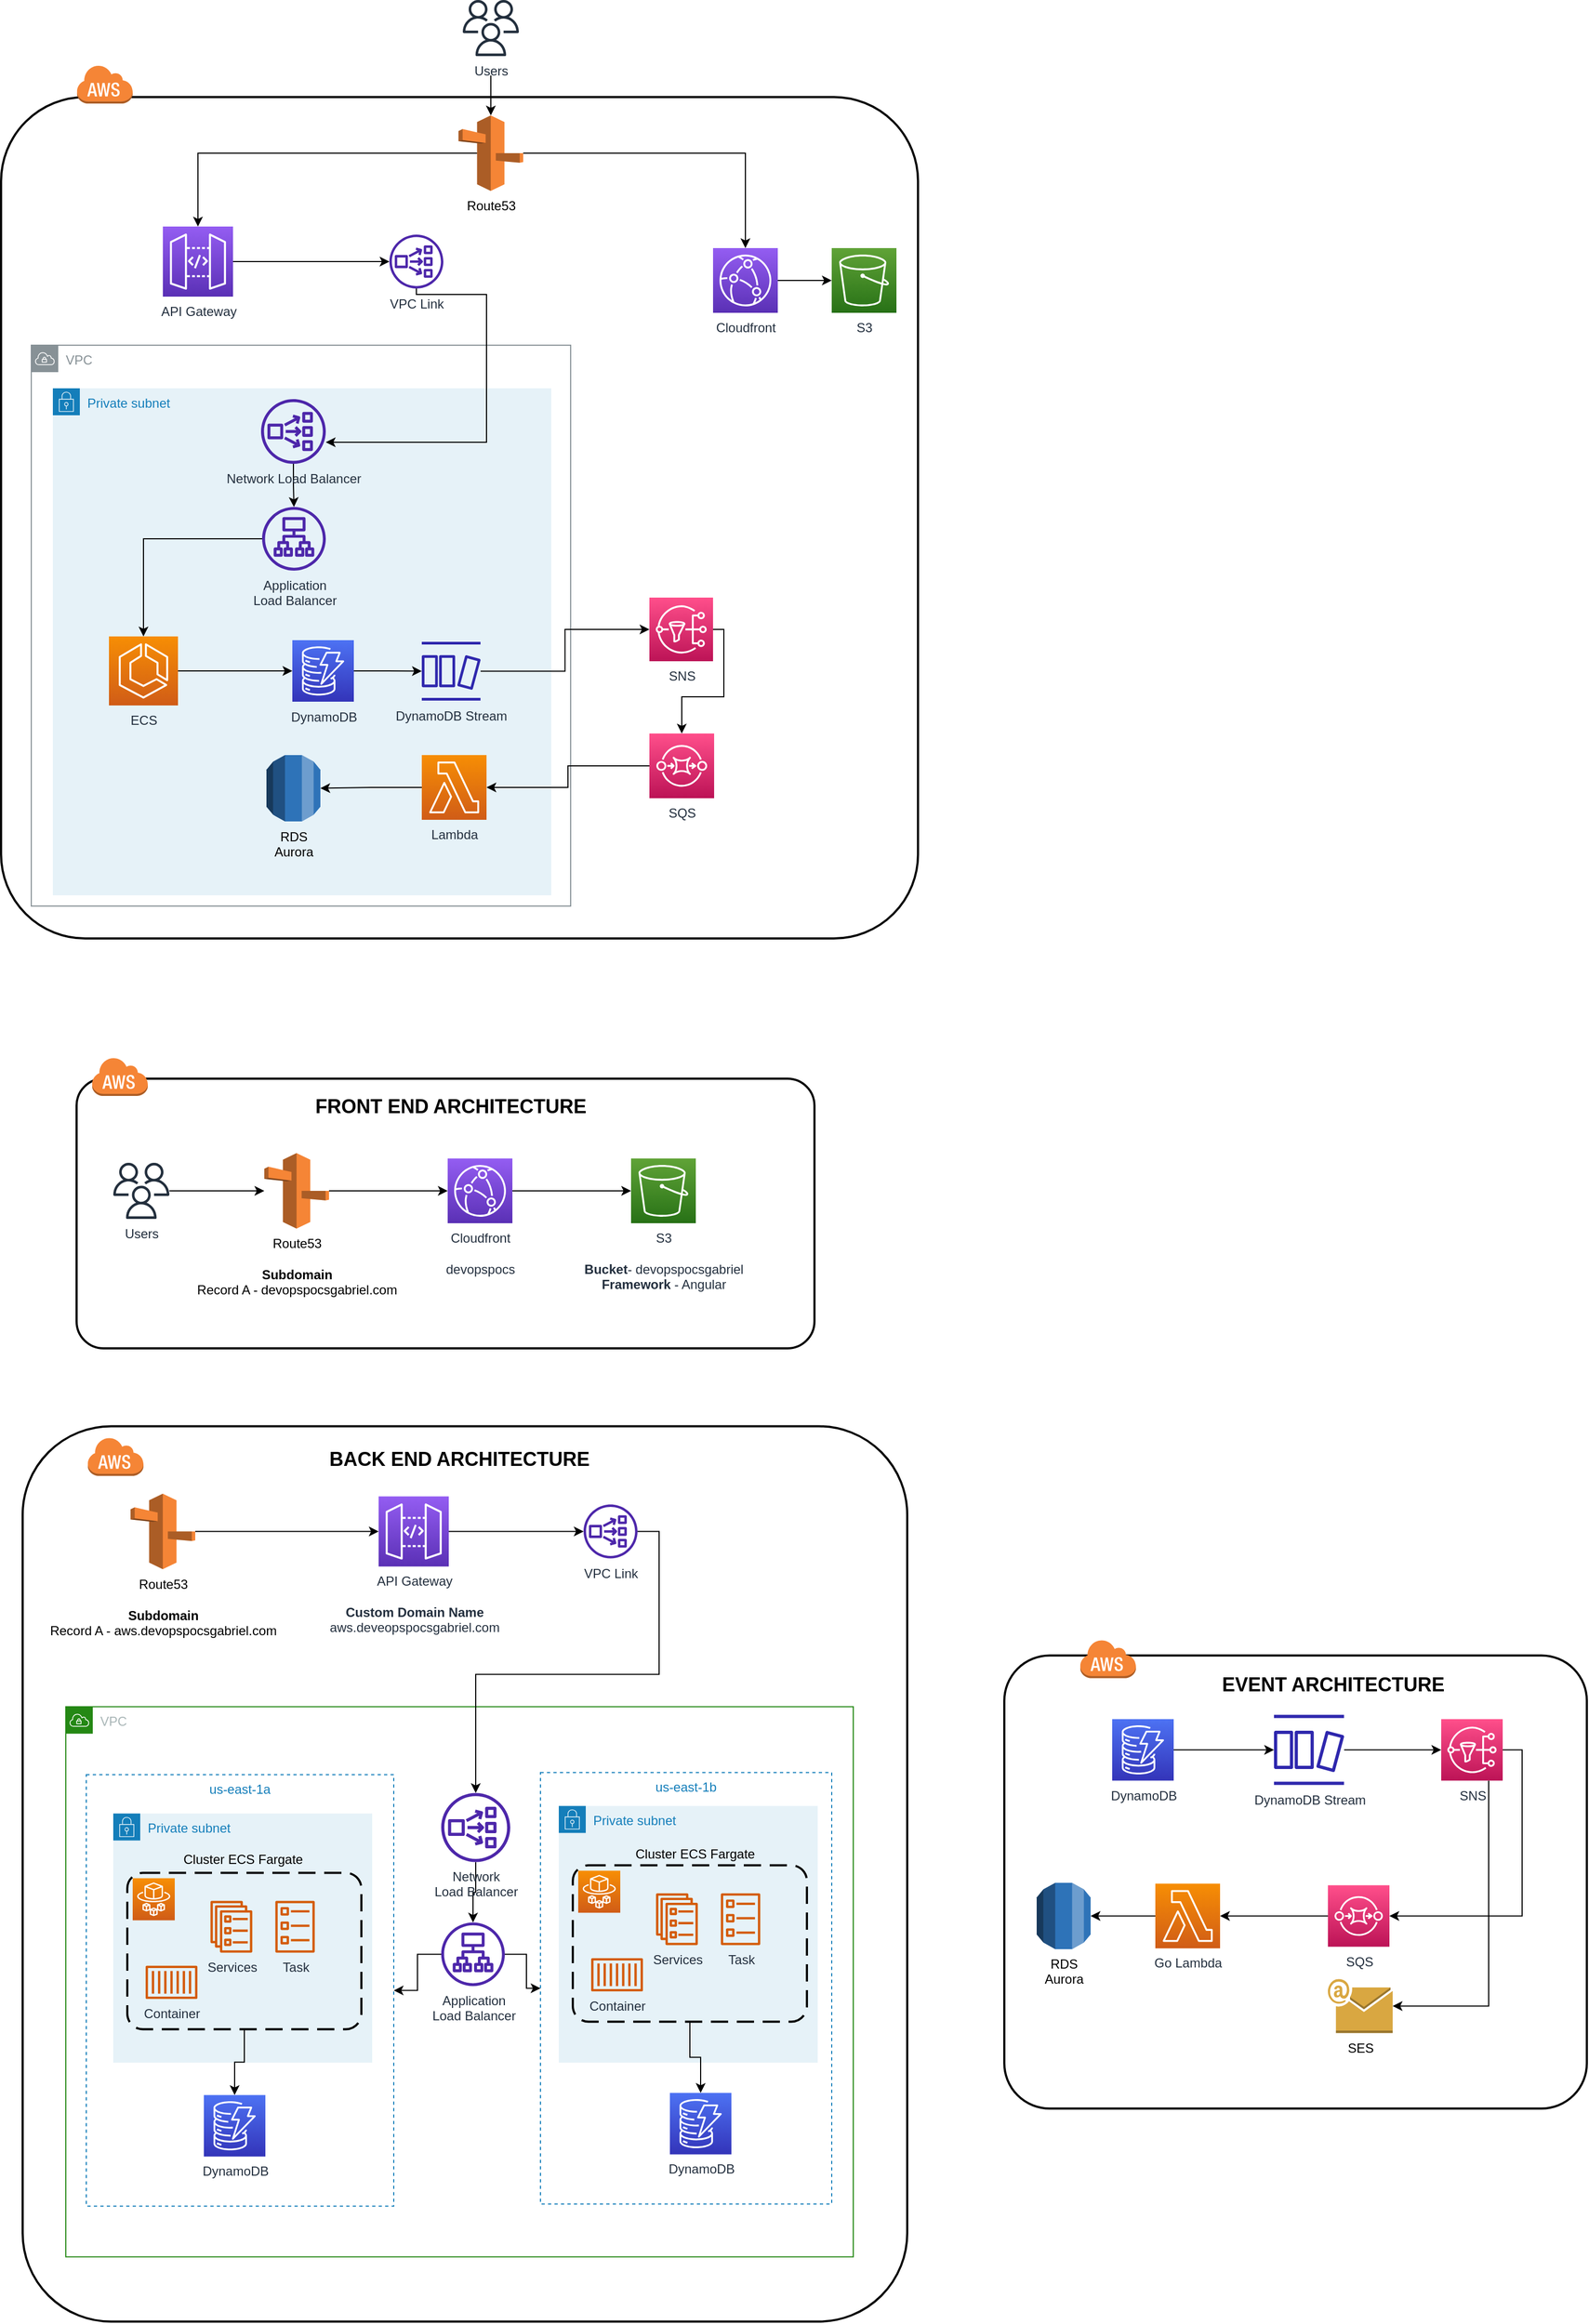 <mxfile version="21.6.8" type="device">
  <diagram name="Page-1" id="bIdQe-m2kFQkSlxMBiym">
    <mxGraphModel dx="2899" dy="1206" grid="1" gridSize="10" guides="1" tooltips="1" connect="1" arrows="1" fold="1" page="1" pageScale="1" pageWidth="850" pageHeight="1100" math="0" shadow="0">
      <root>
        <mxCell id="0" />
        <mxCell id="1" parent="0" />
        <mxCell id="cJTnM7eICkPb2Z1HvQna-69" value="" style="rounded=1;arcSize=10;dashed=0;strokeWidth=2;" parent="1" vertex="1">
          <mxGeometry x="170" y="1564.75" width="540" height="420" as="geometry" />
        </mxCell>
        <mxCell id="cJTnM7eICkPb2Z1HvQna-52" value="" style="rounded=1;arcSize=10;dashed=0;strokeWidth=2;" parent="1" vertex="1">
          <mxGeometry x="-740" y="1352.25" width="820" height="830" as="geometry" />
        </mxCell>
        <mxCell id="cJTnM7eICkPb2Z1HvQna-22" value="VPC" style="points=[[0,0],[0.25,0],[0.5,0],[0.75,0],[1,0],[1,0.25],[1,0.5],[1,0.75],[1,1],[0.75,1],[0.5,1],[0.25,1],[0,1],[0,0.75],[0,0.5],[0,0.25]];outlineConnect=0;gradientColor=none;html=1;whiteSpace=wrap;fontSize=12;fontStyle=0;container=1;pointerEvents=0;collapsible=0;recursiveResize=0;shape=mxgraph.aws4.group;grIcon=mxgraph.aws4.group_vpc;strokeColor=#248814;fillColor=none;verticalAlign=top;align=left;spacingLeft=30;fontColor=#AAB7B8;dashed=0;" parent="1" vertex="1">
          <mxGeometry x="-700" y="1612.25" width="730" height="510" as="geometry" />
        </mxCell>
        <mxCell id="cJTnM7eICkPb2Z1HvQna-28" value="us-east-1b" style="fillColor=none;strokeColor=#147EBA;dashed=1;verticalAlign=top;fontStyle=0;fontColor=#147EBA;whiteSpace=wrap;html=1;" parent="cJTnM7eICkPb2Z1HvQna-22" vertex="1">
          <mxGeometry x="440" y="61" width="270" height="400" as="geometry" />
        </mxCell>
        <mxCell id="cJTnM7eICkPb2Z1HvQna-27" value="us-east-1a" style="fillColor=none;strokeColor=#147EBA;dashed=1;verticalAlign=top;fontStyle=0;fontColor=#147EBA;whiteSpace=wrap;html=1;" parent="cJTnM7eICkPb2Z1HvQna-22" vertex="1">
          <mxGeometry x="19" y="63" width="285" height="400" as="geometry" />
        </mxCell>
        <mxCell id="mU7p_I5N7rHKl6342Qa2-10" style="edgeStyle=orthogonalEdgeStyle;rounded=0;orthogonalLoop=1;jettySize=auto;html=1;" edge="1" parent="cJTnM7eICkPb2Z1HvQna-22" source="cJTnM7eICkPb2Z1HvQna-20" target="cJTnM7eICkPb2Z1HvQna-28">
          <mxGeometry relative="1" as="geometry" />
        </mxCell>
        <mxCell id="mU7p_I5N7rHKl6342Qa2-11" style="edgeStyle=orthogonalEdgeStyle;rounded=0;orthogonalLoop=1;jettySize=auto;html=1;" edge="1" parent="cJTnM7eICkPb2Z1HvQna-22" source="cJTnM7eICkPb2Z1HvQna-20" target="cJTnM7eICkPb2Z1HvQna-27">
          <mxGeometry relative="1" as="geometry" />
        </mxCell>
        <mxCell id="cJTnM7eICkPb2Z1HvQna-20" value="Application &lt;br&gt;Load Balancer" style="sketch=0;outlineConnect=0;fontColor=#232F3E;gradientColor=none;fillColor=#4D27AA;strokeColor=none;dashed=0;verticalLabelPosition=bottom;verticalAlign=top;align=center;html=1;fontSize=12;fontStyle=0;aspect=fixed;pointerEvents=1;shape=mxgraph.aws4.application_load_balancer;" parent="cJTnM7eICkPb2Z1HvQna-22" vertex="1">
          <mxGeometry x="348" y="200" width="59" height="59" as="geometry" />
        </mxCell>
        <mxCell id="cJTnM7eICkPb2Z1HvQna-19" value="Private subnet" style="points=[[0,0],[0.25,0],[0.5,0],[0.75,0],[1,0],[1,0.25],[1,0.5],[1,0.75],[1,1],[0.75,1],[0.5,1],[0.25,1],[0,1],[0,0.75],[0,0.5],[0,0.25]];outlineConnect=0;gradientColor=none;html=1;whiteSpace=wrap;fontSize=12;fontStyle=0;container=1;pointerEvents=0;collapsible=0;recursiveResize=0;shape=mxgraph.aws4.group;grIcon=mxgraph.aws4.group_security_group;grStroke=0;strokeColor=#147EBA;fillColor=#E6F2F8;verticalAlign=top;align=left;spacingLeft=30;fontColor=#147EBA;dashed=0;" parent="cJTnM7eICkPb2Z1HvQna-22" vertex="1">
          <mxGeometry x="44" y="99" width="240" height="231" as="geometry" />
        </mxCell>
        <mxCell id="cJTnM7eICkPb2Z1HvQna-29" value="" style="rounded=1;arcSize=10;dashed=1;strokeColor=#000000;fillColor=none;gradientColor=none;dashPattern=8 4;strokeWidth=2;" parent="cJTnM7eICkPb2Z1HvQna-19" vertex="1">
          <mxGeometry x="13" y="55" width="217" height="145" as="geometry" />
        </mxCell>
        <mxCell id="cJTnM7eICkPb2Z1HvQna-30" value="" style="sketch=0;points=[[0,0,0],[0.25,0,0],[0.5,0,0],[0.75,0,0],[1,0,0],[0,1,0],[0.25,1,0],[0.5,1,0],[0.75,1,0],[1,1,0],[0,0.25,0],[0,0.5,0],[0,0.75,0],[1,0.25,0],[1,0.5,0],[1,0.75,0]];outlineConnect=0;fontColor=#232F3E;gradientColor=#F78E04;gradientDirection=north;fillColor=#D05C17;strokeColor=#ffffff;dashed=0;verticalLabelPosition=bottom;verticalAlign=top;align=center;html=1;fontSize=12;fontStyle=0;aspect=fixed;shape=mxgraph.aws4.resourceIcon;resIcon=mxgraph.aws4.fargate;" parent="cJTnM7eICkPb2Z1HvQna-19" vertex="1">
          <mxGeometry x="18" y="60" width="39" height="39" as="geometry" />
        </mxCell>
        <mxCell id="cJTnM7eICkPb2Z1HvQna-31" value="Task" style="sketch=0;outlineConnect=0;fontColor=#232F3E;gradientColor=none;fillColor=#D45B07;strokeColor=none;dashed=0;verticalLabelPosition=bottom;verticalAlign=top;align=center;html=1;fontSize=12;fontStyle=0;aspect=fixed;pointerEvents=1;shape=mxgraph.aws4.ecs_task;" parent="cJTnM7eICkPb2Z1HvQna-19" vertex="1">
          <mxGeometry x="150" y="81" width="37" height="48" as="geometry" />
        </mxCell>
        <mxCell id="cJTnM7eICkPb2Z1HvQna-32" value="Services" style="sketch=0;outlineConnect=0;fontColor=#232F3E;gradientColor=none;fillColor=#D45B07;strokeColor=none;dashed=0;verticalLabelPosition=bottom;verticalAlign=top;align=center;html=1;fontSize=12;fontStyle=0;aspect=fixed;pointerEvents=1;shape=mxgraph.aws4.ecs_service;" parent="cJTnM7eICkPb2Z1HvQna-19" vertex="1">
          <mxGeometry x="90" y="81" width="39" height="48" as="geometry" />
        </mxCell>
        <mxCell id="cJTnM7eICkPb2Z1HvQna-33" value="Container" style="sketch=0;outlineConnect=0;fontColor=#232F3E;gradientColor=none;fillColor=#D45B07;strokeColor=none;dashed=0;verticalLabelPosition=bottom;verticalAlign=top;align=center;html=1;fontSize=12;fontStyle=0;aspect=fixed;pointerEvents=1;shape=mxgraph.aws4.container_1;" parent="cJTnM7eICkPb2Z1HvQna-19" vertex="1">
          <mxGeometry x="30" y="141" width="48" height="31" as="geometry" />
        </mxCell>
        <mxCell id="cJTnM7eICkPb2Z1HvQna-34" value="Private subnet" style="points=[[0,0],[0.25,0],[0.5,0],[0.75,0],[1,0],[1,0.25],[1,0.5],[1,0.75],[1,1],[0.75,1],[0.5,1],[0.25,1],[0,1],[0,0.75],[0,0.5],[0,0.25]];outlineConnect=0;gradientColor=none;html=1;whiteSpace=wrap;fontSize=12;fontStyle=0;container=1;pointerEvents=0;collapsible=0;recursiveResize=0;shape=mxgraph.aws4.group;grIcon=mxgraph.aws4.group_security_group;grStroke=0;strokeColor=#147EBA;fillColor=#E6F2F8;verticalAlign=top;align=left;spacingLeft=30;fontColor=#147EBA;dashed=0;" parent="cJTnM7eICkPb2Z1HvQna-22" vertex="1">
          <mxGeometry x="457" y="92" width="240" height="238" as="geometry" />
        </mxCell>
        <mxCell id="cJTnM7eICkPb2Z1HvQna-35" value="" style="rounded=1;arcSize=10;dashed=1;strokeColor=#000000;fillColor=none;gradientColor=none;dashPattern=8 4;strokeWidth=2;" parent="cJTnM7eICkPb2Z1HvQna-34" vertex="1">
          <mxGeometry x="13" y="55" width="217" height="145" as="geometry" />
        </mxCell>
        <mxCell id="cJTnM7eICkPb2Z1HvQna-36" value="" style="sketch=0;points=[[0,0,0],[0.25,0,0],[0.5,0,0],[0.75,0,0],[1,0,0],[0,1,0],[0.25,1,0],[0.5,1,0],[0.75,1,0],[1,1,0],[0,0.25,0],[0,0.5,0],[0,0.75,0],[1,0.25,0],[1,0.5,0],[1,0.75,0]];outlineConnect=0;fontColor=#232F3E;gradientColor=#F78E04;gradientDirection=north;fillColor=#D05C17;strokeColor=#ffffff;dashed=0;verticalLabelPosition=bottom;verticalAlign=top;align=center;html=1;fontSize=12;fontStyle=0;aspect=fixed;shape=mxgraph.aws4.resourceIcon;resIcon=mxgraph.aws4.fargate;" parent="cJTnM7eICkPb2Z1HvQna-34" vertex="1">
          <mxGeometry x="18" y="60" width="39" height="39" as="geometry" />
        </mxCell>
        <mxCell id="cJTnM7eICkPb2Z1HvQna-37" value="Task" style="sketch=0;outlineConnect=0;fontColor=#232F3E;gradientColor=none;fillColor=#D45B07;strokeColor=none;dashed=0;verticalLabelPosition=bottom;verticalAlign=top;align=center;html=1;fontSize=12;fontStyle=0;aspect=fixed;pointerEvents=1;shape=mxgraph.aws4.ecs_task;" parent="cJTnM7eICkPb2Z1HvQna-34" vertex="1">
          <mxGeometry x="150" y="81" width="37" height="48" as="geometry" />
        </mxCell>
        <mxCell id="cJTnM7eICkPb2Z1HvQna-38" value="Services" style="sketch=0;outlineConnect=0;fontColor=#232F3E;gradientColor=none;fillColor=#D45B07;strokeColor=none;dashed=0;verticalLabelPosition=bottom;verticalAlign=top;align=center;html=1;fontSize=12;fontStyle=0;aspect=fixed;pointerEvents=1;shape=mxgraph.aws4.ecs_service;" parent="cJTnM7eICkPb2Z1HvQna-34" vertex="1">
          <mxGeometry x="90" y="81" width="39" height="48" as="geometry" />
        </mxCell>
        <mxCell id="cJTnM7eICkPb2Z1HvQna-39" value="Container" style="sketch=0;outlineConnect=0;fontColor=#232F3E;gradientColor=none;fillColor=#D45B07;strokeColor=none;dashed=0;verticalLabelPosition=bottom;verticalAlign=top;align=center;html=1;fontSize=12;fontStyle=0;aspect=fixed;pointerEvents=1;shape=mxgraph.aws4.container_1;" parent="cJTnM7eICkPb2Z1HvQna-34" vertex="1">
          <mxGeometry x="30" y="141" width="48" height="31" as="geometry" />
        </mxCell>
        <mxCell id="cJTnM7eICkPb2Z1HvQna-40" value="Cluster ECS Fargate" style="text;html=1;strokeColor=none;fillColor=none;align=center;verticalAlign=middle;whiteSpace=wrap;rounded=0;" parent="cJTnM7eICkPb2Z1HvQna-22" vertex="1">
          <mxGeometry x="106.5" y="127" width="115" height="30" as="geometry" />
        </mxCell>
        <mxCell id="cJTnM7eICkPb2Z1HvQna-41" value="Cluster ECS Fargate" style="text;html=1;strokeColor=none;fillColor=none;align=center;verticalAlign=middle;whiteSpace=wrap;rounded=0;" parent="cJTnM7eICkPb2Z1HvQna-22" vertex="1">
          <mxGeometry x="525.5" y="122" width="115" height="30" as="geometry" />
        </mxCell>
        <mxCell id="cJTnM7eICkPb2Z1HvQna-42" value="DynamoDB" style="sketch=0;points=[[0,0,0],[0.25,0,0],[0.5,0,0],[0.75,0,0],[1,0,0],[0,1,0],[0.25,1,0],[0.5,1,0],[0.75,1,0],[1,1,0],[0,0.25,0],[0,0.5,0],[0,0.75,0],[1,0.25,0],[1,0.5,0],[1,0.75,0]];outlineConnect=0;fontColor=#232F3E;gradientColor=#4D72F3;gradientDirection=north;fillColor=#3334B9;strokeColor=#ffffff;dashed=0;verticalLabelPosition=bottom;verticalAlign=top;align=center;html=1;fontSize=12;fontStyle=0;aspect=fixed;shape=mxgraph.aws4.resourceIcon;resIcon=mxgraph.aws4.dynamodb;" parent="cJTnM7eICkPb2Z1HvQna-22" vertex="1">
          <mxGeometry x="128" y="360" width="57" height="57" as="geometry" />
        </mxCell>
        <mxCell id="cJTnM7eICkPb2Z1HvQna-45" value="DynamoDB" style="sketch=0;points=[[0,0,0],[0.25,0,0],[0.5,0,0],[0.75,0,0],[1,0,0],[0,1,0],[0.25,1,0],[0.5,1,0],[0.75,1,0],[1,1,0],[0,0.25,0],[0,0.5,0],[0,0.75,0],[1,0.25,0],[1,0.5,0],[1,0.75,0]];outlineConnect=0;fontColor=#232F3E;gradientColor=#4D72F3;gradientDirection=north;fillColor=#3334B9;strokeColor=#ffffff;dashed=0;verticalLabelPosition=bottom;verticalAlign=top;align=center;html=1;fontSize=12;fontStyle=0;aspect=fixed;shape=mxgraph.aws4.resourceIcon;resIcon=mxgraph.aws4.dynamodb;" parent="cJTnM7eICkPb2Z1HvQna-22" vertex="1">
          <mxGeometry x="560" y="358" width="57" height="57" as="geometry" />
        </mxCell>
        <mxCell id="cJTnM7eICkPb2Z1HvQna-50" style="edgeStyle=orthogonalEdgeStyle;rounded=0;orthogonalLoop=1;jettySize=auto;html=1;" parent="cJTnM7eICkPb2Z1HvQna-22" source="cJTnM7eICkPb2Z1HvQna-29" target="cJTnM7eICkPb2Z1HvQna-42" edge="1">
          <mxGeometry relative="1" as="geometry" />
        </mxCell>
        <mxCell id="cJTnM7eICkPb2Z1HvQna-51" style="edgeStyle=orthogonalEdgeStyle;rounded=0;orthogonalLoop=1;jettySize=auto;html=1;" parent="cJTnM7eICkPb2Z1HvQna-22" source="cJTnM7eICkPb2Z1HvQna-35" target="cJTnM7eICkPb2Z1HvQna-45" edge="1">
          <mxGeometry relative="1" as="geometry" />
        </mxCell>
        <mxCell id="mU7p_I5N7rHKl6342Qa2-9" style="edgeStyle=orthogonalEdgeStyle;rounded=0;orthogonalLoop=1;jettySize=auto;html=1;" edge="1" parent="cJTnM7eICkPb2Z1HvQna-22" source="mU7p_I5N7rHKl6342Qa2-8" target="cJTnM7eICkPb2Z1HvQna-20">
          <mxGeometry relative="1" as="geometry" />
        </mxCell>
        <mxCell id="mU7p_I5N7rHKl6342Qa2-8" value="Network &lt;br&gt;Load Balancer" style="sketch=0;outlineConnect=0;fontColor=#232F3E;gradientColor=none;fillColor=#4D27AA;strokeColor=none;dashed=0;verticalLabelPosition=bottom;verticalAlign=top;align=center;html=1;fontSize=12;fontStyle=0;aspect=fixed;pointerEvents=1;shape=mxgraph.aws4.network_load_balancer;" vertex="1" parent="cJTnM7eICkPb2Z1HvQna-22">
          <mxGeometry x="348" y="80" width="64" height="64" as="geometry" />
        </mxCell>
        <mxCell id="cJTnM7eICkPb2Z1HvQna-6" value="" style="rounded=1;arcSize=10;dashed=0;strokeWidth=2;" parent="1" vertex="1">
          <mxGeometry x="-690" y="1030" width="684" height="250" as="geometry" />
        </mxCell>
        <mxCell id="4QNFVDt9j0FX0xcUxFgS-77" value="" style="rounded=1;arcSize=10;dashed=0;strokeWidth=2;" parent="1" vertex="1">
          <mxGeometry x="-760" y="120" width="850" height="780" as="geometry" />
        </mxCell>
        <mxCell id="4QNFVDt9j0FX0xcUxFgS-61" value="Private subnet" style="points=[[0,0],[0.25,0],[0.5,0],[0.75,0],[1,0],[1,0.25],[1,0.5],[1,0.75],[1,1],[0.75,1],[0.5,1],[0.25,1],[0,1],[0,0.75],[0,0.5],[0,0.25]];outlineConnect=0;gradientColor=none;html=1;whiteSpace=wrap;fontSize=12;fontStyle=0;container=1;pointerEvents=0;collapsible=0;recursiveResize=0;shape=mxgraph.aws4.group;grIcon=mxgraph.aws4.group_security_group;grStroke=0;strokeColor=#147EBA;fillColor=#E6F2F8;verticalAlign=top;align=left;spacingLeft=30;fontColor=#147EBA;dashed=0;" parent="1" vertex="1">
          <mxGeometry x="-712" y="390" width="462" height="470" as="geometry" />
        </mxCell>
        <mxCell id="4QNFVDt9j0FX0xcUxFgS-63" value="VPC" style="sketch=0;outlineConnect=0;gradientColor=none;html=1;whiteSpace=wrap;fontSize=12;fontStyle=0;shape=mxgraph.aws4.group;grIcon=mxgraph.aws4.group_vpc;strokeColor=#879196;fillColor=none;verticalAlign=top;align=left;spacingLeft=30;fontColor=#879196;dashed=0;" parent="4QNFVDt9j0FX0xcUxFgS-61" vertex="1">
          <mxGeometry x="-20" y="-40" width="500" height="520" as="geometry" />
        </mxCell>
        <mxCell id="4QNFVDt9j0FX0xcUxFgS-36" value="ECS" style="sketch=0;points=[[0,0,0],[0.25,0,0],[0.5,0,0],[0.75,0,0],[1,0,0],[0,1,0],[0.25,1,0],[0.5,1,0],[0.75,1,0],[1,1,0],[0,0.25,0],[0,0.5,0],[0,0.75,0],[1,0.25,0],[1,0.5,0],[1,0.75,0]];outlineConnect=0;fontColor=#232F3E;gradientColor=#F78E04;gradientDirection=north;fillColor=#D05C17;strokeColor=#ffffff;dashed=0;verticalLabelPosition=bottom;verticalAlign=top;align=center;html=1;fontSize=12;fontStyle=0;aspect=fixed;shape=mxgraph.aws4.resourceIcon;resIcon=mxgraph.aws4.ecs;" parent="4QNFVDt9j0FX0xcUxFgS-61" vertex="1">
          <mxGeometry x="52" y="230" width="64" height="64" as="geometry" />
        </mxCell>
        <mxCell id="4QNFVDt9j0FX0xcUxFgS-35" value="RDS&lt;br&gt;Aurora" style="outlineConnect=0;dashed=0;verticalLabelPosition=bottom;verticalAlign=top;align=center;html=1;shape=mxgraph.aws3.rds;fillColor=#2E73B8;gradientColor=none;" parent="4QNFVDt9j0FX0xcUxFgS-61" vertex="1">
          <mxGeometry x="198" y="340" width="50" height="61.5" as="geometry" />
        </mxCell>
        <mxCell id="4QNFVDt9j0FX0xcUxFgS-76" style="edgeStyle=orthogonalEdgeStyle;rounded=0;orthogonalLoop=1;jettySize=auto;html=1;" parent="4QNFVDt9j0FX0xcUxFgS-61" source="4QNFVDt9j0FX0xcUxFgS-34" target="4QNFVDt9j0FX0xcUxFgS-35" edge="1">
          <mxGeometry relative="1" as="geometry" />
        </mxCell>
        <mxCell id="4QNFVDt9j0FX0xcUxFgS-34" value="Lambda" style="sketch=0;points=[[0,0,0],[0.25,0,0],[0.5,0,0],[0.75,0,0],[1,0,0],[0,1,0],[0.25,1,0],[0.5,1,0],[0.75,1,0],[1,1,0],[0,0.25,0],[0,0.5,0],[0,0.75,0],[1,0.25,0],[1,0.5,0],[1,0.75,0]];outlineConnect=0;fontColor=#232F3E;gradientColor=#F78E04;gradientDirection=north;fillColor=#D05C17;strokeColor=#ffffff;dashed=0;verticalLabelPosition=bottom;verticalAlign=top;align=center;html=1;fontSize=12;fontStyle=0;aspect=fixed;shape=mxgraph.aws4.resourceIcon;resIcon=mxgraph.aws4.lambda;" parent="4QNFVDt9j0FX0xcUxFgS-61" vertex="1">
          <mxGeometry x="342" y="340" width="60" height="60" as="geometry" />
        </mxCell>
        <mxCell id="mU7p_I5N7rHKl6342Qa2-4" style="edgeStyle=orthogonalEdgeStyle;rounded=0;orthogonalLoop=1;jettySize=auto;html=1;" edge="1" parent="4QNFVDt9j0FX0xcUxFgS-61" source="4QNFVDt9j0FX0xcUxFgS-64" target="4QNFVDt9j0FX0xcUxFgS-36">
          <mxGeometry relative="1" as="geometry" />
        </mxCell>
        <mxCell id="4QNFVDt9j0FX0xcUxFgS-64" value="Application &lt;br&gt;Load Balancer" style="sketch=0;outlineConnect=0;fontColor=#232F3E;gradientColor=none;fillColor=#4D27AA;strokeColor=none;dashed=0;verticalLabelPosition=bottom;verticalAlign=top;align=center;html=1;fontSize=12;fontStyle=0;aspect=fixed;pointerEvents=1;shape=mxgraph.aws4.application_load_balancer;" parent="4QNFVDt9j0FX0xcUxFgS-61" vertex="1">
          <mxGeometry x="194" y="110" width="59" height="59" as="geometry" />
        </mxCell>
        <mxCell id="mU7p_I5N7rHKl6342Qa2-3" style="edgeStyle=orthogonalEdgeStyle;rounded=0;orthogonalLoop=1;jettySize=auto;html=1;" edge="1" parent="4QNFVDt9j0FX0xcUxFgS-61" source="mU7p_I5N7rHKl6342Qa2-1" target="4QNFVDt9j0FX0xcUxFgS-64">
          <mxGeometry relative="1" as="geometry" />
        </mxCell>
        <mxCell id="mU7p_I5N7rHKl6342Qa2-1" value="Network Load Balancer" style="sketch=0;outlineConnect=0;fontColor=#232F3E;gradientColor=none;fillColor=#4D27AA;strokeColor=none;dashed=0;verticalLabelPosition=bottom;verticalAlign=top;align=center;html=1;fontSize=12;fontStyle=0;aspect=fixed;pointerEvents=1;shape=mxgraph.aws4.network_load_balancer;" vertex="1" parent="4QNFVDt9j0FX0xcUxFgS-61">
          <mxGeometry x="193" y="10" width="60" height="60" as="geometry" />
        </mxCell>
        <mxCell id="mU7p_I5N7rHKl6342Qa2-16" style="edgeStyle=orthogonalEdgeStyle;rounded=0;orthogonalLoop=1;jettySize=auto;html=1;" edge="1" parent="4QNFVDt9j0FX0xcUxFgS-61" source="4QNFVDt9j0FX0xcUxFgS-31" target="mU7p_I5N7rHKl6342Qa2-15">
          <mxGeometry relative="1" as="geometry" />
        </mxCell>
        <mxCell id="4QNFVDt9j0FX0xcUxFgS-31" value="DynamoDB" style="sketch=0;points=[[0,0,0],[0.25,0,0],[0.5,0,0],[0.75,0,0],[1,0,0],[0,1,0],[0.25,1,0],[0.5,1,0],[0.75,1,0],[1,1,0],[0,0.25,0],[0,0.5,0],[0,0.75,0],[1,0.25,0],[1,0.5,0],[1,0.75,0]];outlineConnect=0;fontColor=#232F3E;gradientColor=#4D72F3;gradientDirection=north;fillColor=#3334B9;strokeColor=#ffffff;dashed=0;verticalLabelPosition=bottom;verticalAlign=top;align=center;html=1;fontSize=12;fontStyle=0;aspect=fixed;shape=mxgraph.aws4.resourceIcon;resIcon=mxgraph.aws4.dynamodb;" parent="4QNFVDt9j0FX0xcUxFgS-61" vertex="1">
          <mxGeometry x="222" y="233.5" width="57" height="57" as="geometry" />
        </mxCell>
        <mxCell id="mU7p_I5N7rHKl6342Qa2-14" value="" style="edgeStyle=orthogonalEdgeStyle;rounded=0;orthogonalLoop=1;jettySize=auto;html=1;" edge="1" parent="4QNFVDt9j0FX0xcUxFgS-61" source="4QNFVDt9j0FX0xcUxFgS-36" target="4QNFVDt9j0FX0xcUxFgS-31">
          <mxGeometry relative="1" as="geometry">
            <mxPoint x="253" y="262" as="sourcePoint" />
            <mxPoint x="553" y="224" as="targetPoint" />
          </mxGeometry>
        </mxCell>
        <mxCell id="mU7p_I5N7rHKl6342Qa2-15" value="DynamoDB Stream" style="sketch=0;outlineConnect=0;fontColor=#232F3E;gradientColor=none;fillColor=#2E27AD;strokeColor=none;dashed=0;verticalLabelPosition=bottom;verticalAlign=top;align=center;html=1;fontSize=12;fontStyle=0;aspect=fixed;pointerEvents=1;shape=mxgraph.aws4.dynamodb_stream;" vertex="1" parent="4QNFVDt9j0FX0xcUxFgS-61">
          <mxGeometry x="342" y="235" width="54.5" height="54.5" as="geometry" />
        </mxCell>
        <mxCell id="4QNFVDt9j0FX0xcUxFgS-39" style="edgeStyle=orthogonalEdgeStyle;rounded=0;orthogonalLoop=1;jettySize=auto;html=1;exitX=0.29;exitY=0.5;exitDx=0;exitDy=0;exitPerimeter=0;" parent="1" source="4QNFVDt9j0FX0xcUxFgS-19" target="4QNFVDt9j0FX0xcUxFgS-28" edge="1">
          <mxGeometry relative="1" as="geometry" />
        </mxCell>
        <mxCell id="4QNFVDt9j0FX0xcUxFgS-40" style="edgeStyle=orthogonalEdgeStyle;rounded=0;orthogonalLoop=1;jettySize=auto;html=1;entryX=0.5;entryY=0;entryDx=0;entryDy=0;entryPerimeter=0;" parent="1" source="4QNFVDt9j0FX0xcUxFgS-19" target="4QNFVDt9j0FX0xcUxFgS-25" edge="1">
          <mxGeometry relative="1" as="geometry">
            <mxPoint x="-180" y="260" as="targetPoint" />
          </mxGeometry>
        </mxCell>
        <mxCell id="4QNFVDt9j0FX0xcUxFgS-19" value="Route53" style="outlineConnect=0;dashed=0;verticalLabelPosition=bottom;verticalAlign=top;align=center;html=1;shape=mxgraph.aws3.route_53;fillColor=#F58536;gradientColor=none;" parent="1" vertex="1">
          <mxGeometry x="-336" y="137" width="60" height="70" as="geometry" />
        </mxCell>
        <mxCell id="4QNFVDt9j0FX0xcUxFgS-22" value="Users" style="sketch=0;outlineConnect=0;fontColor=#232F3E;gradientColor=none;fillColor=#232F3D;strokeColor=none;dashed=0;verticalLabelPosition=bottom;verticalAlign=top;align=center;html=1;fontSize=12;fontStyle=0;aspect=fixed;pointerEvents=1;shape=mxgraph.aws4.users;" parent="1" vertex="1">
          <mxGeometry x="-332" y="30" width="52" height="52" as="geometry" />
        </mxCell>
        <mxCell id="4QNFVDt9j0FX0xcUxFgS-41" style="edgeStyle=orthogonalEdgeStyle;rounded=0;orthogonalLoop=1;jettySize=auto;html=1;entryX=0;entryY=0.5;entryDx=0;entryDy=0;entryPerimeter=0;" parent="1" source="4QNFVDt9j0FX0xcUxFgS-25" target="4QNFVDt9j0FX0xcUxFgS-27" edge="1">
          <mxGeometry relative="1" as="geometry" />
        </mxCell>
        <mxCell id="4QNFVDt9j0FX0xcUxFgS-25" value="Cloudfront" style="sketch=0;points=[[0,0,0],[0.25,0,0],[0.5,0,0],[0.75,0,0],[1,0,0],[0,1,0],[0.25,1,0],[0.5,1,0],[0.75,1,0],[1,1,0],[0,0.25,0],[0,0.5,0],[0,0.75,0],[1,0.25,0],[1,0.5,0],[1,0.75,0]];outlineConnect=0;fontColor=#232F3E;gradientColor=#945DF2;gradientDirection=north;fillColor=#5A30B5;strokeColor=#ffffff;dashed=0;verticalLabelPosition=bottom;verticalAlign=top;align=center;html=1;fontSize=12;fontStyle=0;aspect=fixed;shape=mxgraph.aws4.resourceIcon;resIcon=mxgraph.aws4.cloudfront;" parent="1" vertex="1">
          <mxGeometry x="-100" y="260" width="60" height="60" as="geometry" />
        </mxCell>
        <mxCell id="4QNFVDt9j0FX0xcUxFgS-27" value="S3" style="sketch=0;points=[[0,0,0],[0.25,0,0],[0.5,0,0],[0.75,0,0],[1,0,0],[0,1,0],[0.25,1,0],[0.5,1,0],[0.75,1,0],[1,1,0],[0,0.25,0],[0,0.5,0],[0,0.75,0],[1,0.25,0],[1,0.5,0],[1,0.75,0]];outlineConnect=0;fontColor=#232F3E;gradientColor=#60A337;gradientDirection=north;fillColor=#277116;strokeColor=#ffffff;dashed=0;verticalLabelPosition=bottom;verticalAlign=top;align=center;html=1;fontSize=12;fontStyle=0;aspect=fixed;shape=mxgraph.aws4.resourceIcon;resIcon=mxgraph.aws4.s3;" parent="1" vertex="1">
          <mxGeometry x="10" y="260" width="60" height="60" as="geometry" />
        </mxCell>
        <mxCell id="4QNFVDt9j0FX0xcUxFgS-75" style="edgeStyle=orthogonalEdgeStyle;rounded=0;orthogonalLoop=1;jettySize=auto;html=1;" parent="1" source="4QNFVDt9j0FX0xcUxFgS-32" target="4QNFVDt9j0FX0xcUxFgS-34" edge="1">
          <mxGeometry relative="1" as="geometry" />
        </mxCell>
        <mxCell id="4QNFVDt9j0FX0xcUxFgS-32" value="SQS" style="sketch=0;points=[[0,0,0],[0.25,0,0],[0.5,0,0],[0.75,0,0],[1,0,0],[0,1,0],[0.25,1,0],[0.5,1,0],[0.75,1,0],[1,1,0],[0,0.25,0],[0,0.5,0],[0,0.75,0],[1,0.25,0],[1,0.5,0],[1,0.75,0]];outlineConnect=0;fontColor=#232F3E;gradientColor=#FF4F8B;gradientDirection=north;fillColor=#BC1356;strokeColor=#ffffff;dashed=0;verticalLabelPosition=bottom;verticalAlign=top;align=center;html=1;fontSize=12;fontStyle=0;aspect=fixed;shape=mxgraph.aws4.resourceIcon;resIcon=mxgraph.aws4.sqs;" parent="1" vertex="1">
          <mxGeometry x="-159" y="710" width="60" height="60" as="geometry" />
        </mxCell>
        <mxCell id="4QNFVDt9j0FX0xcUxFgS-74" style="edgeStyle=orthogonalEdgeStyle;rounded=0;orthogonalLoop=1;jettySize=auto;html=1;" parent="1" source="4QNFVDt9j0FX0xcUxFgS-33" target="4QNFVDt9j0FX0xcUxFgS-32" edge="1">
          <mxGeometry relative="1" as="geometry">
            <Array as="points">
              <mxPoint x="-90" y="614" />
              <mxPoint x="-90" y="676" />
              <mxPoint x="-129" y="676" />
            </Array>
          </mxGeometry>
        </mxCell>
        <mxCell id="4QNFVDt9j0FX0xcUxFgS-33" value="SNS" style="sketch=0;points=[[0,0,0],[0.25,0,0],[0.5,0,0],[0.75,0,0],[1,0,0],[0,1,0],[0.25,1,0],[0.5,1,0],[0.75,1,0],[1,1,0],[0,0.25,0],[0,0.5,0],[0,0.75,0],[1,0.25,0],[1,0.5,0],[1,0.75,0]];outlineConnect=0;fontColor=#232F3E;gradientColor=#FF4F8B;gradientDirection=north;fillColor=#BC1356;strokeColor=#ffffff;dashed=0;verticalLabelPosition=bottom;verticalAlign=top;align=center;html=1;fontSize=12;fontStyle=0;aspect=fixed;shape=mxgraph.aws4.resourceIcon;resIcon=mxgraph.aws4.sns;" parent="1" vertex="1">
          <mxGeometry x="-159" y="584" width="59" height="59" as="geometry" />
        </mxCell>
        <mxCell id="4QNFVDt9j0FX0xcUxFgS-66" style="edgeStyle=orthogonalEdgeStyle;rounded=0;orthogonalLoop=1;jettySize=auto;html=1;" parent="1" source="4QNFVDt9j0FX0xcUxFgS-28" target="4QNFVDt9j0FX0xcUxFgS-29" edge="1">
          <mxGeometry relative="1" as="geometry" />
        </mxCell>
        <mxCell id="4QNFVDt9j0FX0xcUxFgS-28" value="API Gateway" style="sketch=0;points=[[0,0,0],[0.25,0,0],[0.5,0,0],[0.75,0,0],[1,0,0],[0,1,0],[0.25,1,0],[0.5,1,0],[0.75,1,0],[1,1,0],[0,0.25,0],[0,0.5,0],[0,0.75,0],[1,0.25,0],[1,0.5,0],[1,0.75,0]];outlineConnect=0;fontColor=#232F3E;gradientColor=#945DF2;gradientDirection=north;fillColor=#5A30B5;strokeColor=#ffffff;dashed=0;verticalLabelPosition=bottom;verticalAlign=top;align=center;html=1;fontSize=12;fontStyle=0;aspect=fixed;shape=mxgraph.aws4.resourceIcon;resIcon=mxgraph.aws4.api_gateway;" parent="1" vertex="1">
          <mxGeometry x="-610" y="240" width="65" height="65" as="geometry" />
        </mxCell>
        <mxCell id="4QNFVDt9j0FX0xcUxFgS-78" value="" style="dashed=0;html=1;shape=mxgraph.aws3.cloud;fillColor=#F58536;gradientColor=none;dashed=0;" parent="1" vertex="1">
          <mxGeometry x="-690" y="90" width="52" height="36" as="geometry" />
        </mxCell>
        <mxCell id="4QNFVDt9j0FX0xcUxFgS-84" value="" style="endArrow=classic;html=1;rounded=0;entryX=0.5;entryY=0;entryDx=0;entryDy=0;entryPerimeter=0;" parent="1" target="4QNFVDt9j0FX0xcUxFgS-19" edge="1">
          <mxGeometry width="50" height="50" relative="1" as="geometry">
            <mxPoint x="-306" y="100" as="sourcePoint" />
            <mxPoint x="-260" y="80" as="targetPoint" />
          </mxGeometry>
        </mxCell>
        <mxCell id="cJTnM7eICkPb2Z1HvQna-10" style="edgeStyle=orthogonalEdgeStyle;rounded=0;orthogonalLoop=1;jettySize=auto;html=1;" parent="1" source="cJTnM7eICkPb2Z1HvQna-1" target="cJTnM7eICkPb2Z1HvQna-4" edge="1">
          <mxGeometry relative="1" as="geometry" />
        </mxCell>
        <mxCell id="cJTnM7eICkPb2Z1HvQna-1" value="Route53&lt;br&gt;&lt;br&gt;&lt;b&gt;Subdomain&lt;/b&gt;&lt;br&gt;Record A - devopspocsgabriel.com" style="outlineConnect=0;dashed=0;verticalLabelPosition=bottom;verticalAlign=top;align=center;html=1;shape=mxgraph.aws3.route_53;fillColor=#F58536;gradientColor=none;" parent="1" vertex="1">
          <mxGeometry x="-516" y="1099" width="60" height="70" as="geometry" />
        </mxCell>
        <mxCell id="cJTnM7eICkPb2Z1HvQna-9" style="edgeStyle=orthogonalEdgeStyle;rounded=0;orthogonalLoop=1;jettySize=auto;html=1;" parent="1" source="cJTnM7eICkPb2Z1HvQna-2" target="cJTnM7eICkPb2Z1HvQna-1" edge="1">
          <mxGeometry relative="1" as="geometry" />
        </mxCell>
        <mxCell id="cJTnM7eICkPb2Z1HvQna-2" value="Users" style="sketch=0;outlineConnect=0;fontColor=#232F3E;gradientColor=none;fillColor=#232F3D;strokeColor=none;dashed=0;verticalLabelPosition=bottom;verticalAlign=top;align=center;html=1;fontSize=12;fontStyle=0;aspect=fixed;pointerEvents=1;shape=mxgraph.aws4.users;" parent="1" vertex="1">
          <mxGeometry x="-656" y="1108" width="52" height="52" as="geometry" />
        </mxCell>
        <mxCell id="cJTnM7eICkPb2Z1HvQna-11" style="edgeStyle=orthogonalEdgeStyle;rounded=0;orthogonalLoop=1;jettySize=auto;html=1;" parent="1" source="cJTnM7eICkPb2Z1HvQna-4" target="cJTnM7eICkPb2Z1HvQna-5" edge="1">
          <mxGeometry relative="1" as="geometry" />
        </mxCell>
        <mxCell id="cJTnM7eICkPb2Z1HvQna-4" value="Cloudfront&lt;br&gt;&lt;br&gt;devopspocs" style="sketch=0;points=[[0,0,0],[0.25,0,0],[0.5,0,0],[0.75,0,0],[1,0,0],[0,1,0],[0.25,1,0],[0.5,1,0],[0.75,1,0],[1,1,0],[0,0.25,0],[0,0.5,0],[0,0.75,0],[1,0.25,0],[1,0.5,0],[1,0.75,0]];outlineConnect=0;fontColor=#232F3E;gradientColor=#945DF2;gradientDirection=north;fillColor=#5A30B5;strokeColor=#ffffff;dashed=0;verticalLabelPosition=bottom;verticalAlign=top;align=center;html=1;fontSize=12;fontStyle=0;aspect=fixed;shape=mxgraph.aws4.resourceIcon;resIcon=mxgraph.aws4.cloudfront;" parent="1" vertex="1">
          <mxGeometry x="-346" y="1104" width="60" height="60" as="geometry" />
        </mxCell>
        <mxCell id="cJTnM7eICkPb2Z1HvQna-5" value="S3&lt;br&gt;&lt;br&gt;&lt;b&gt;Bucket&lt;/b&gt;- devopspocsgabriel&lt;br&gt;&lt;b&gt;Framework &lt;/b&gt;- Angular" style="sketch=0;points=[[0,0,0],[0.25,0,0],[0.5,0,0],[0.75,0,0],[1,0,0],[0,1,0],[0.25,1,0],[0.5,1,0],[0.75,1,0],[1,1,0],[0,0.25,0],[0,0.5,0],[0,0.75,0],[1,0.25,0],[1,0.5,0],[1,0.75,0]];outlineConnect=0;fontColor=#232F3E;gradientColor=#60A337;gradientDirection=north;fillColor=#277116;strokeColor=#ffffff;dashed=0;verticalLabelPosition=bottom;verticalAlign=top;align=center;html=1;fontSize=12;fontStyle=0;aspect=fixed;shape=mxgraph.aws4.resourceIcon;resIcon=mxgraph.aws4.s3;" parent="1" vertex="1">
          <mxGeometry x="-176" y="1104" width="60" height="60" as="geometry" />
        </mxCell>
        <mxCell id="cJTnM7eICkPb2Z1HvQna-7" value="" style="dashed=0;html=1;shape=mxgraph.aws3.cloud;fillColor=#F58536;gradientColor=none;dashed=0;" parent="1" vertex="1">
          <mxGeometry x="-676" y="1010" width="52" height="36" as="geometry" />
        </mxCell>
        <mxCell id="cJTnM7eICkPb2Z1HvQna-8" value="FRONT END ARCHITECTURE" style="text;html=1;strokeColor=none;fillColor=none;align=center;verticalAlign=middle;whiteSpace=wrap;rounded=0;fontStyle=1;fontSize=18;" parent="1" vertex="1">
          <mxGeometry x="-508" y="1041" width="330" height="30" as="geometry" />
        </mxCell>
        <mxCell id="cJTnM7eICkPb2Z1HvQna-46" style="edgeStyle=orthogonalEdgeStyle;rounded=0;orthogonalLoop=1;jettySize=auto;html=1;" parent="1" source="cJTnM7eICkPb2Z1HvQna-12" target="cJTnM7eICkPb2Z1HvQna-15" edge="1">
          <mxGeometry relative="1" as="geometry" />
        </mxCell>
        <mxCell id="cJTnM7eICkPb2Z1HvQna-12" value="Route53&lt;br&gt;&lt;br&gt;&lt;b&gt;Subdomain&lt;/b&gt;&lt;br&gt;Record A - aws.devopspocsgabriel.com" style="outlineConnect=0;dashed=0;verticalLabelPosition=bottom;verticalAlign=top;align=center;html=1;shape=mxgraph.aws3.route_53;fillColor=#F58536;gradientColor=none;" parent="1" vertex="1">
          <mxGeometry x="-640" y="1414.75" width="60" height="70" as="geometry" />
        </mxCell>
        <mxCell id="cJTnM7eICkPb2Z1HvQna-47" style="edgeStyle=orthogonalEdgeStyle;rounded=0;orthogonalLoop=1;jettySize=auto;html=1;" parent="1" source="cJTnM7eICkPb2Z1HvQna-15" target="cJTnM7eICkPb2Z1HvQna-16" edge="1">
          <mxGeometry relative="1" as="geometry" />
        </mxCell>
        <mxCell id="cJTnM7eICkPb2Z1HvQna-15" value="API Gateway&lt;br&gt;&lt;br&gt;&lt;b&gt;Custom Domain Name&lt;/b&gt;&lt;br&gt;aws.deveopspocsgabriel.com" style="sketch=0;points=[[0,0,0],[0.25,0,0],[0.5,0,0],[0.75,0,0],[1,0,0],[0,1,0],[0.25,1,0],[0.5,1,0],[0.75,1,0],[1,1,0],[0,0.25,0],[0,0.5,0],[0,0.75,0],[1,0.25,0],[1,0.5,0],[1,0.75,0]];outlineConnect=0;fontColor=#232F3E;gradientColor=#945DF2;gradientDirection=north;fillColor=#5A30B5;strokeColor=#ffffff;dashed=0;verticalLabelPosition=bottom;verticalAlign=top;align=center;html=1;fontSize=12;fontStyle=0;aspect=fixed;shape=mxgraph.aws4.resourceIcon;resIcon=mxgraph.aws4.api_gateway;" parent="1" vertex="1">
          <mxGeometry x="-410" y="1417.25" width="65" height="65" as="geometry" />
        </mxCell>
        <mxCell id="cJTnM7eICkPb2Z1HvQna-48" style="edgeStyle=orthogonalEdgeStyle;rounded=0;orthogonalLoop=1;jettySize=auto;html=1;" parent="1" source="cJTnM7eICkPb2Z1HvQna-16" target="mU7p_I5N7rHKl6342Qa2-8" edge="1">
          <mxGeometry relative="1" as="geometry">
            <Array as="points">
              <mxPoint x="-150" y="1450.25" />
              <mxPoint x="-150" y="1582.25" />
              <mxPoint x="-320" y="1582.25" />
            </Array>
          </mxGeometry>
        </mxCell>
        <mxCell id="cJTnM7eICkPb2Z1HvQna-16" value="VPC Link" style="sketch=0;outlineConnect=0;fontColor=#232F3E;gradientColor=none;fillColor=#4D27AA;strokeColor=none;dashed=0;verticalLabelPosition=bottom;verticalAlign=top;align=center;html=1;fontSize=12;fontStyle=0;aspect=fixed;pointerEvents=1;shape=mxgraph.aws4.network_load_balancer;" parent="1" vertex="1">
          <mxGeometry x="-220" y="1424.75" width="50" height="50" as="geometry" />
        </mxCell>
        <mxCell id="cJTnM7eICkPb2Z1HvQna-53" value="" style="dashed=0;html=1;shape=mxgraph.aws3.cloud;fillColor=#F58536;gradientColor=none;dashed=0;" parent="1" vertex="1">
          <mxGeometry x="-680" y="1362.25" width="52" height="36" as="geometry" />
        </mxCell>
        <mxCell id="cJTnM7eICkPb2Z1HvQna-60" style="edgeStyle=orthogonalEdgeStyle;rounded=0;orthogonalLoop=1;jettySize=auto;html=1;" parent="1" source="cJTnM7eICkPb2Z1HvQna-54" target="cJTnM7eICkPb2Z1HvQna-55" edge="1">
          <mxGeometry relative="1" as="geometry" />
        </mxCell>
        <mxCell id="cJTnM7eICkPb2Z1HvQna-54" value="DynamoDB" style="sketch=0;points=[[0,0,0],[0.25,0,0],[0.5,0,0],[0.75,0,0],[1,0,0],[0,1,0],[0.25,1,0],[0.5,1,0],[0.75,1,0],[1,1,0],[0,0.25,0],[0,0.5,0],[0,0.75,0],[1,0.25,0],[1,0.5,0],[1,0.75,0]];outlineConnect=0;fontColor=#232F3E;gradientColor=#4D72F3;gradientDirection=north;fillColor=#3334B9;strokeColor=#ffffff;dashed=0;verticalLabelPosition=bottom;verticalAlign=top;align=center;html=1;fontSize=12;fontStyle=0;aspect=fixed;shape=mxgraph.aws4.resourceIcon;resIcon=mxgraph.aws4.dynamodb;" parent="1" vertex="1">
          <mxGeometry x="270" y="1623.75" width="57" height="57" as="geometry" />
        </mxCell>
        <mxCell id="mU7p_I5N7rHKl6342Qa2-18" style="edgeStyle=orthogonalEdgeStyle;rounded=0;orthogonalLoop=1;jettySize=auto;html=1;" edge="1" parent="1" source="cJTnM7eICkPb2Z1HvQna-55" target="cJTnM7eICkPb2Z1HvQna-59">
          <mxGeometry relative="1" as="geometry" />
        </mxCell>
        <mxCell id="cJTnM7eICkPb2Z1HvQna-55" value="DynamoDB Stream" style="sketch=0;outlineConnect=0;fontColor=#232F3E;gradientColor=none;fillColor=#2E27AD;strokeColor=none;dashed=0;verticalLabelPosition=bottom;verticalAlign=top;align=center;html=1;fontSize=12;fontStyle=0;aspect=fixed;pointerEvents=1;shape=mxgraph.aws4.dynamodb_stream;" parent="1" vertex="1">
          <mxGeometry x="420" y="1619.75" width="65" height="65" as="geometry" />
        </mxCell>
        <mxCell id="mU7p_I5N7rHKl6342Qa2-21" style="edgeStyle=orthogonalEdgeStyle;rounded=0;orthogonalLoop=1;jettySize=auto;html=1;" edge="1" parent="1" source="cJTnM7eICkPb2Z1HvQna-58" target="mU7p_I5N7rHKl6342Qa2-20">
          <mxGeometry relative="1" as="geometry" />
        </mxCell>
        <mxCell id="cJTnM7eICkPb2Z1HvQna-58" value="Go Lambda" style="sketch=0;points=[[0,0,0],[0.25,0,0],[0.5,0,0],[0.75,0,0],[1,0,0],[0,1,0],[0.25,1,0],[0.5,1,0],[0.75,1,0],[1,1,0],[0,0.25,0],[0,0.5,0],[0,0.75,0],[1,0.25,0],[1,0.5,0],[1,0.75,0]];outlineConnect=0;fontColor=#232F3E;gradientColor=#F78E04;gradientDirection=north;fillColor=#D05C17;strokeColor=#ffffff;dashed=0;verticalLabelPosition=bottom;verticalAlign=top;align=center;html=1;fontSize=12;fontStyle=0;aspect=fixed;shape=mxgraph.aws4.resourceIcon;resIcon=mxgraph.aws4.lambda;" parent="1" vertex="1">
          <mxGeometry x="310" y="1776.25" width="60" height="60" as="geometry" />
        </mxCell>
        <mxCell id="cJTnM7eICkPb2Z1HvQna-66" style="edgeStyle=orthogonalEdgeStyle;rounded=0;orthogonalLoop=1;jettySize=auto;html=1;entryX=1;entryY=0.5;entryDx=0;entryDy=0;entryPerimeter=0;" parent="1" source="cJTnM7eICkPb2Z1HvQna-59" target="cJTnM7eICkPb2Z1HvQna-65" edge="1">
          <mxGeometry relative="1" as="geometry">
            <Array as="points">
              <mxPoint x="619" y="1889.75" />
            </Array>
          </mxGeometry>
        </mxCell>
        <mxCell id="mU7p_I5N7rHKl6342Qa2-19" style="edgeStyle=orthogonalEdgeStyle;rounded=0;orthogonalLoop=1;jettySize=auto;html=1;entryX=1;entryY=0.5;entryDx=0;entryDy=0;entryPerimeter=0;" edge="1" parent="1" source="cJTnM7eICkPb2Z1HvQna-59" target="cJTnM7eICkPb2Z1HvQna-63">
          <mxGeometry relative="1" as="geometry">
            <Array as="points">
              <mxPoint x="650" y="1652.75" />
              <mxPoint x="650" y="1806.75" />
            </Array>
          </mxGeometry>
        </mxCell>
        <mxCell id="cJTnM7eICkPb2Z1HvQna-59" value="SNS" style="sketch=0;points=[[0,0,0],[0.25,0,0],[0.5,0,0],[0.75,0,0],[1,0,0],[0,1,0],[0.25,1,0],[0.5,1,0],[0.75,1,0],[1,1,0],[0,0.25,0],[0,0.5,0],[0,0.75,0],[1,0.25,0],[1,0.5,0],[1,0.75,0]];outlineConnect=0;fontColor=#232F3E;gradientColor=#FF4F8B;gradientDirection=north;fillColor=#BC1356;strokeColor=#ffffff;dashed=0;verticalLabelPosition=bottom;verticalAlign=top;align=center;html=1;fontSize=12;fontStyle=0;aspect=fixed;shape=mxgraph.aws4.resourceIcon;resIcon=mxgraph.aws4.sns;" parent="1" vertex="1">
          <mxGeometry x="575" y="1623.75" width="57" height="57" as="geometry" />
        </mxCell>
        <mxCell id="cJTnM7eICkPb2Z1HvQna-68" style="edgeStyle=orthogonalEdgeStyle;rounded=0;orthogonalLoop=1;jettySize=auto;html=1;entryX=1;entryY=0.5;entryDx=0;entryDy=0;entryPerimeter=0;" parent="1" source="cJTnM7eICkPb2Z1HvQna-63" edge="1" target="cJTnM7eICkPb2Z1HvQna-58">
          <mxGeometry relative="1" as="geometry">
            <mxPoint x="390" y="1806.25" as="targetPoint" />
          </mxGeometry>
        </mxCell>
        <mxCell id="cJTnM7eICkPb2Z1HvQna-63" value="SQS" style="sketch=0;points=[[0,0,0],[0.25,0,0],[0.5,0,0],[0.75,0,0],[1,0,0],[0,1,0],[0.25,1,0],[0.5,1,0],[0.75,1,0],[1,1,0],[0,0.25,0],[0,0.5,0],[0,0.75,0],[1,0.25,0],[1,0.5,0],[1,0.75,0]];outlineConnect=0;fontColor=#232F3E;gradientColor=#FF4F8B;gradientDirection=north;fillColor=#BC1356;strokeColor=#ffffff;dashed=0;verticalLabelPosition=bottom;verticalAlign=top;align=center;html=1;fontSize=12;fontStyle=0;aspect=fixed;shape=mxgraph.aws4.resourceIcon;resIcon=mxgraph.aws4.sqs;" parent="1" vertex="1">
          <mxGeometry x="470" y="1777.75" width="57" height="57" as="geometry" />
        </mxCell>
        <mxCell id="cJTnM7eICkPb2Z1HvQna-65" value="SES" style="outlineConnect=0;dashed=0;verticalLabelPosition=bottom;verticalAlign=top;align=center;html=1;shape=mxgraph.aws3.email;fillColor=#D9A741;gradientColor=none;" parent="1" vertex="1">
          <mxGeometry x="470" y="1864.75" width="60" height="50" as="geometry" />
        </mxCell>
        <mxCell id="cJTnM7eICkPb2Z1HvQna-71" value="" style="dashed=0;html=1;shape=mxgraph.aws3.cloud;fillColor=#F58536;gradientColor=none;dashed=0;" parent="1" vertex="1">
          <mxGeometry x="240" y="1549.75" width="52" height="36" as="geometry" />
        </mxCell>
        <mxCell id="mU7p_I5N7rHKl6342Qa2-2" style="edgeStyle=orthogonalEdgeStyle;rounded=0;orthogonalLoop=1;jettySize=auto;html=1;" edge="1" parent="1" source="4QNFVDt9j0FX0xcUxFgS-29" target="mU7p_I5N7rHKl6342Qa2-1">
          <mxGeometry relative="1" as="geometry">
            <Array as="points">
              <mxPoint x="-310" y="303" />
              <mxPoint x="-310" y="440" />
            </Array>
          </mxGeometry>
        </mxCell>
        <mxCell id="4QNFVDt9j0FX0xcUxFgS-29" value="VPC Link" style="sketch=0;outlineConnect=0;fontColor=#232F3E;gradientColor=none;fillColor=#4D27AA;strokeColor=none;dashed=0;verticalLabelPosition=bottom;verticalAlign=top;align=center;html=1;fontSize=12;fontStyle=0;aspect=fixed;pointerEvents=1;shape=mxgraph.aws4.network_load_balancer;" parent="1" vertex="1">
          <mxGeometry x="-400" y="247.5" width="50" height="50" as="geometry" />
        </mxCell>
        <mxCell id="mU7p_I5N7rHKl6342Qa2-12" value="BACK END ARCHITECTURE" style="text;html=1;strokeColor=none;fillColor=none;align=center;verticalAlign=middle;whiteSpace=wrap;rounded=0;fontStyle=1;fontSize=18;" vertex="1" parent="1">
          <mxGeometry x="-500" y="1368.25" width="330" height="30" as="geometry" />
        </mxCell>
        <mxCell id="mU7p_I5N7rHKl6342Qa2-13" value="EVENT ARCHITECTURE" style="text;html=1;strokeColor=none;fillColor=none;align=center;verticalAlign=middle;whiteSpace=wrap;rounded=0;fontStyle=1;fontSize=18;" vertex="1" parent="1">
          <mxGeometry x="310" y="1577.25" width="330" height="30" as="geometry" />
        </mxCell>
        <mxCell id="mU7p_I5N7rHKl6342Qa2-17" style="edgeStyle=orthogonalEdgeStyle;rounded=0;orthogonalLoop=1;jettySize=auto;html=1;entryX=0;entryY=0.5;entryDx=0;entryDy=0;entryPerimeter=0;" edge="1" parent="1" source="mU7p_I5N7rHKl6342Qa2-15" target="4QNFVDt9j0FX0xcUxFgS-33">
          <mxGeometry relative="1" as="geometry" />
        </mxCell>
        <mxCell id="mU7p_I5N7rHKl6342Qa2-20" value="RDS&lt;br&gt;Aurora" style="outlineConnect=0;dashed=0;verticalLabelPosition=bottom;verticalAlign=top;align=center;html=1;shape=mxgraph.aws3.rds;fillColor=#2E73B8;gradientColor=none;" vertex="1" parent="1">
          <mxGeometry x="200" y="1775.5" width="50" height="61.5" as="geometry" />
        </mxCell>
      </root>
    </mxGraphModel>
  </diagram>
</mxfile>
